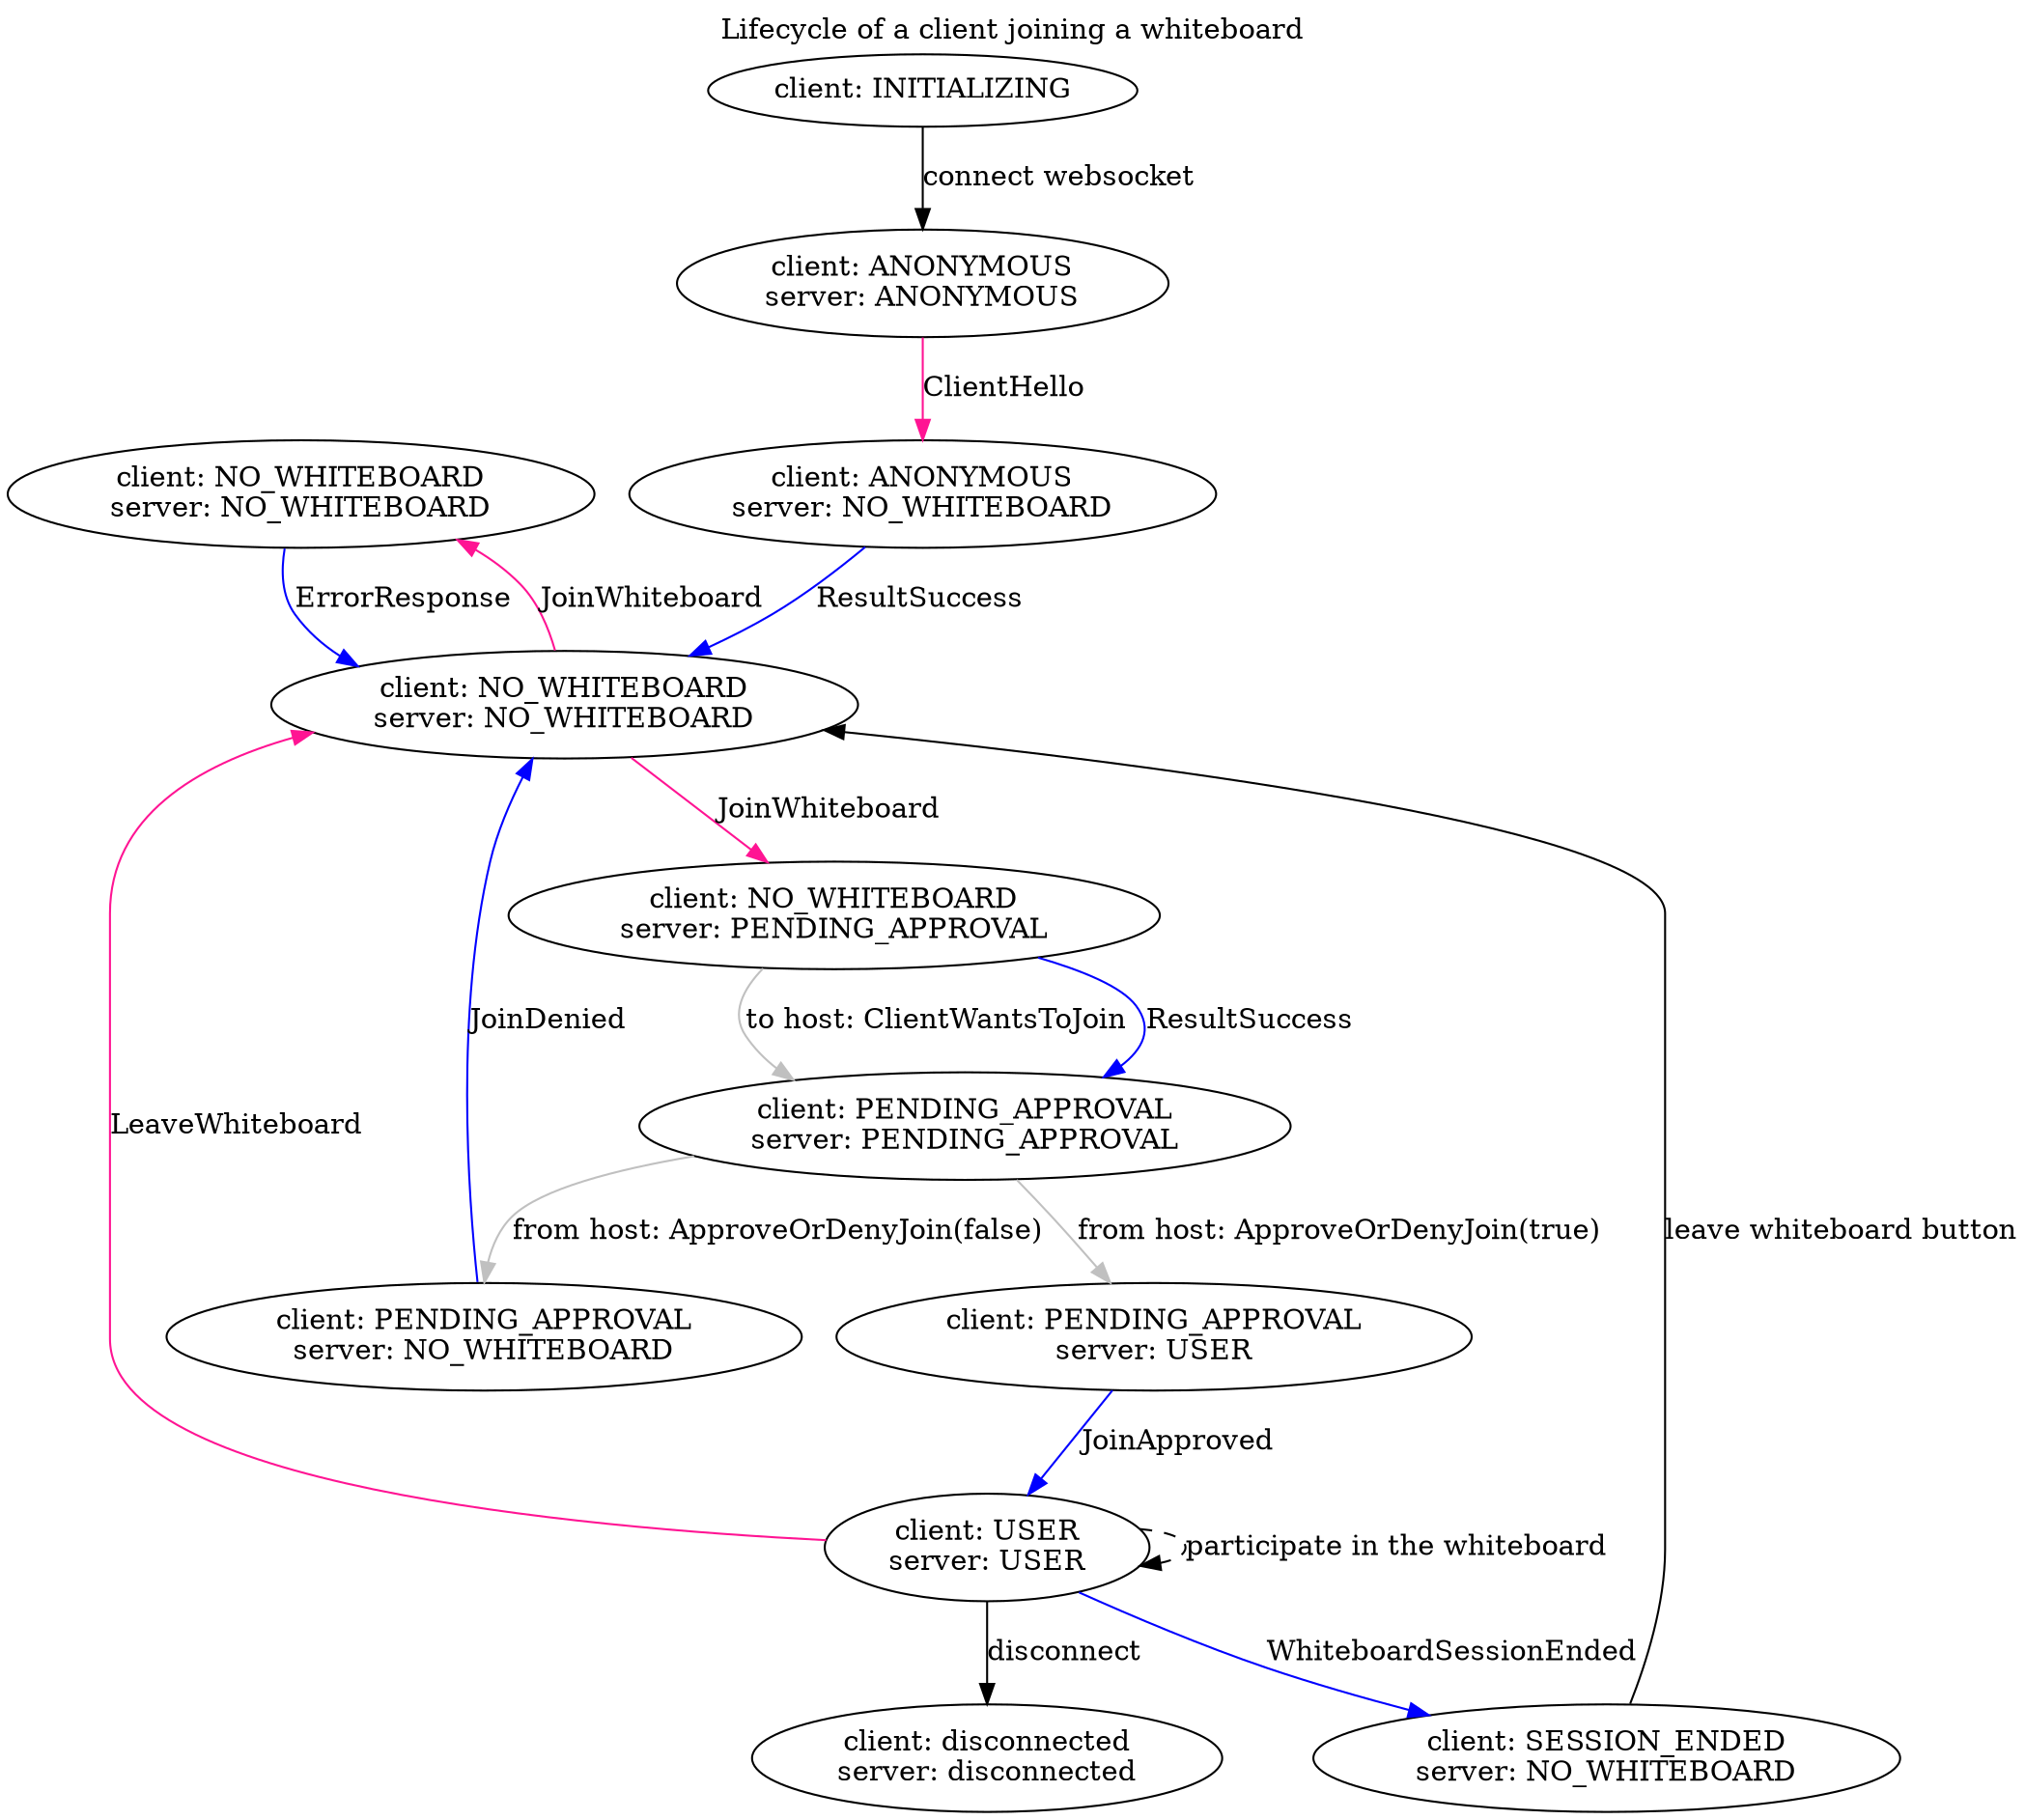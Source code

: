 # deeppink = message from server
# blue = message to server

Digraph G2 {
    labelloc="t";
    label="Lifecycle of a client joining a whiteboard";

    join_error [label = "client: NO_WHITEBOARD\nserver: NO_WHITEBOARD"]

    "client: INITIALIZING"
    -> "client: ANONYMOUS\nserver: ANONYMOUS"
    [label = "connect websocket"]

    "client: ANONYMOUS\nserver: ANONYMOUS"
    -> "client: ANONYMOUS\nserver: NO_WHITEBOARD"
    [label = "ClientHello", color = "deeppink"]

    "client: ANONYMOUS\nserver: NO_WHITEBOARD"
    -> "client: NO_WHITEBOARD\nserver: NO_WHITEBOARD"
    [label = "ResultSuccess", color = "blue"]

    "client: NO_WHITEBOARD\nserver: NO_WHITEBOARD"
    -> "client: NO_WHITEBOARD\nserver: PENDING_APPROVAL"
    [label = "JoinWhiteboard", color = "deeppink"]


    "client: NO_WHITEBOARD\nserver: NO_WHITEBOARD"
    -> join_error // "client: NO_WHITEBOARD\nserver: NO_WHITEBOARD"
    [label = "JoinWhiteboard", color = "deeppink"]

    join_error
    -> "client: NO_WHITEBOARD\nserver: NO_WHITEBOARD" // "client: NO_WHITEBOARD\nserver: NO_WHITEBOARD"
    [label = "ErrorResponse", color = "blue"]

    "client: NO_WHITEBOARD\nserver: PENDING_APPROVAL"
    -> "client: PENDING_APPROVAL\nserver: PENDING_APPROVAL"
    [label = "ResultSuccess", color="blue"]
    
    "client: NO_WHITEBOARD\nserver: PENDING_APPROVAL"
    -> "client: PENDING_APPROVAL\nserver: PENDING_APPROVAL"
    [label = "to host: ClientWantsToJoin", color="grey"]

    "client: PENDING_APPROVAL\nserver: PENDING_APPROVAL"
    -> "client: PENDING_APPROVAL\nserver: USER"
    [label = "from host: ApproveOrDenyJoin(true)", color="grey"]

    "client: PENDING_APPROVAL\nserver: USER"
    -> "client: USER\nserver: USER"
    [label = "JoinApproved", color="blue"]

    "client: PENDING_APPROVAL\nserver: PENDING_APPROVAL"
    -> "client: PENDING_APPROVAL\nserver: NO_WHITEBOARD"
    [label = "from host: ApproveOrDenyJoin(false)", color="grey"]

    "client: PENDING_APPROVAL\nserver: NO_WHITEBOARD"
    -> "client: NO_WHITEBOARD\nserver: NO_WHITEBOARD"
    [label = "JoinDenied", color="blue"]


    "client: USER\nserver: USER"
    -> "client: USER\nserver: USER"
    [label = "participate in the whiteboard", style="dashed"]

    "client: USER\nserver: USER"
    -> "client: SESSION_ENDED\nserver: NO_WHITEBOARD"
    [label = "WhiteboardSessionEnded", color="blue"]

    "client: USER\nserver: USER"
    -> "client: NO_WHITEBOARD\nserver: NO_WHITEBOARD"
    [label = "LeaveWhiteboard", color="deeppink"]

    "client: SESSION_ENDED\nserver: NO_WHITEBOARD"
    -> "client: NO_WHITEBOARD\nserver: NO_WHITEBOARD"
    [label = "leave whiteboard button", color="black"]

    "client: USER\nserver: USER"
    -> "client: disconnected\nserver: disconnected"
    [label = "disconnect"]
}
